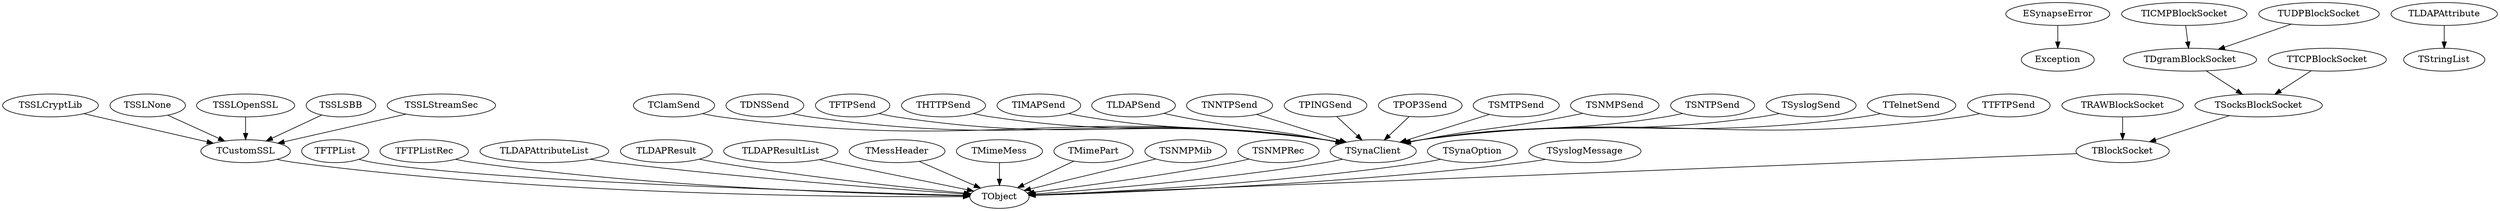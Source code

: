 DiGraph Classes {
  ESynapseError -> Exception
  ESynapseError [href="blcksock.ESynapseError.html"]
  TBlockSocket -> TObject
  TBlockSocket [href="blcksock.TBlockSocket.html"]
  TRAWBlockSocket -> TBlockSocket
  TRAWBlockSocket [href="blcksock.TRAWBlockSocket.html"]
  TSocksBlockSocket -> TBlockSocket
  TSocksBlockSocket [href="blcksock.TSocksBlockSocket.html"]
  TDgramBlockSocket -> TSocksBlockSocket
  TDgramBlockSocket [href="blcksock.TDgramBlockSocket.html"]
  TICMPBlockSocket -> TDgramBlockSocket
  TICMPBlockSocket [href="blcksock.TICMPBlockSocket.html"]
  TUDPBlockSocket -> TDgramBlockSocket
  TUDPBlockSocket [href="blcksock.TUDPBlockSocket.html"]
  TTCPBlockSocket -> TSocksBlockSocket
  TTCPBlockSocket [href="blcksock.TTCPBlockSocket.html"]
  TCustomSSL -> TObject
  TCustomSSL [href="blcksock.TCustomSSL.html"]
  TSSLCryptLib -> TCustomSSL
  TSSLCryptLib [href="ssl_cryptlib.TSSLCryptLib.html"]
  TSSLNone -> TCustomSSL
  TSSLNone [href="blcksock.TSSLNone.html"]
  TSSLOpenSSL -> TCustomSSL
  TSSLOpenSSL [href="ssl_openssl.TSSLOpenSSL.html"]
  TSSLSBB -> TCustomSSL
  TSSLSBB [href="ssl_sbb.TSSLSBB.html"]
  TSSLStreamSec -> TCustomSSL
  TSSLStreamSec [href="ssl_streamsec.TSSLStreamSec.html"]
  TFTPList -> TObject
  TFTPList [href="ftpsend.TFTPList.html"]
  TFTPListRec -> TObject
  TFTPListRec [href="ftpsend.TFTPListRec.html"]
  TLDAPAttributeList -> TObject
  TLDAPAttributeList [href="ldapsend.TLDAPAttributeList.html"]
  TLDAPResult -> TObject
  TLDAPResult [href="ldapsend.TLDAPResult.html"]
  TLDAPResultList -> TObject
  TLDAPResultList [href="ldapsend.TLDAPResultList.html"]
  TMessHeader -> TObject
  TMessHeader [href="mimemess.TMessHeader.html"]
  TMimeMess -> TObject
  TMimeMess [href="mimemess.TMimeMess.html"]
  TMimePart -> TObject
  TMimePart [href="mimepart.TMimePart.html"]
  TSNMPMib -> TObject
  TSNMPMib [href="snmpsend.TSNMPMib.html"]
  TSNMPRec -> TObject
  TSNMPRec [href="snmpsend.TSNMPRec.html"]
  TSynaClient -> TObject
  TSynaClient [href="blcksock.TSynaClient.html"]
  TClamSend -> TSynaClient
  TClamSend [href="clamsend.TClamSend.html"]
  TDNSSend -> TSynaClient
  TDNSSend [href="dnssend.TDNSSend.html"]
  TFTPSend -> TSynaClient
  TFTPSend [href="ftpsend.TFTPSend.html"]
  THTTPSend -> TSynaClient
  THTTPSend [href="httpsend.THTTPSend.html"]
  TIMAPSend -> TSynaClient
  TIMAPSend [href="imapsend.TIMAPSend.html"]
  TLDAPSend -> TSynaClient
  TLDAPSend [href="ldapsend.TLDAPSend.html"]
  TNNTPSend -> TSynaClient
  TNNTPSend [href="nntpsend.TNNTPSend.html"]
  TPINGSend -> TSynaClient
  TPINGSend [href="pingsend.TPINGSend.html"]
  TPOP3Send -> TSynaClient
  TPOP3Send [href="pop3send.TPOP3Send.html"]
  TSMTPSend -> TSynaClient
  TSMTPSend [href="smtpsend.TSMTPSend.html"]
  TSNMPSend -> TSynaClient
  TSNMPSend [href="snmpsend.TSNMPSend.html"]
  TSNTPSend -> TSynaClient
  TSNTPSend [href="sntpsend.TSNTPSend.html"]
  TSyslogSend -> TSynaClient
  TSyslogSend [href="slogsend.TSyslogSend.html"]
  TTelnetSend -> TSynaClient
  TTelnetSend [href="tlntsend.TTelnetSend.html"]
  TTFTPSend -> TSynaClient
  TTFTPSend [href="ftptsend.TTFTPSend.html"]
  TSynaOption -> TObject
  TSynaOption [href="blcksock.TSynaOption.html"]
  TSyslogMessage -> TObject
  TSyslogMessage [href="slogsend.TSyslogMessage.html"]
  TLDAPAttribute -> TStringList
  TLDAPAttribute [href="ldapsend.TLDAPAttribute.html"]
}
